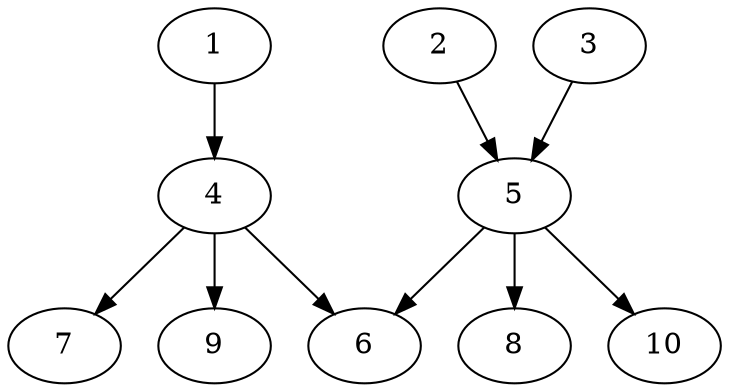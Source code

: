 // DAG automatically generated by daggen at Thu Oct  3 13:58:05 2019
// ./daggen --dot -n 10 --ccr 0.3 --fat 0.7 --regular 0.5 --density 0.6 --mindata 5242880 --maxdata 52428800 
digraph G {
  1 [size="157794987", alpha="0.11", expect_size="47338496"] 
  1 -> 4 [size ="47338496"]
  2 [size="77666987", alpha="0.06", expect_size="23300096"] 
  2 -> 5 [size ="23300096"]
  3 [size="69911893", alpha="0.14", expect_size="20973568"] 
  3 -> 5 [size ="20973568"]
  4 [size="45397333", alpha="0.13", expect_size="13619200"] 
  4 -> 6 [size ="13619200"]
  4 -> 7 [size ="13619200"]
  4 -> 9 [size ="13619200"]
  5 [size="46441813", alpha="0.04", expect_size="13932544"] 
  5 -> 6 [size ="13932544"]
  5 -> 8 [size ="13932544"]
  5 -> 10 [size ="13932544"]
  6 [size="42407253", alpha="0.01", expect_size="12722176"] 
  7 [size="164870827", alpha="0.00", expect_size="49461248"] 
  8 [size="126402560", alpha="0.10", expect_size="37920768"] 
  9 [size="72843947", alpha="0.10", expect_size="21853184"] 
  10 [size="138806613", alpha="0.12", expect_size="41641984"] 
}

